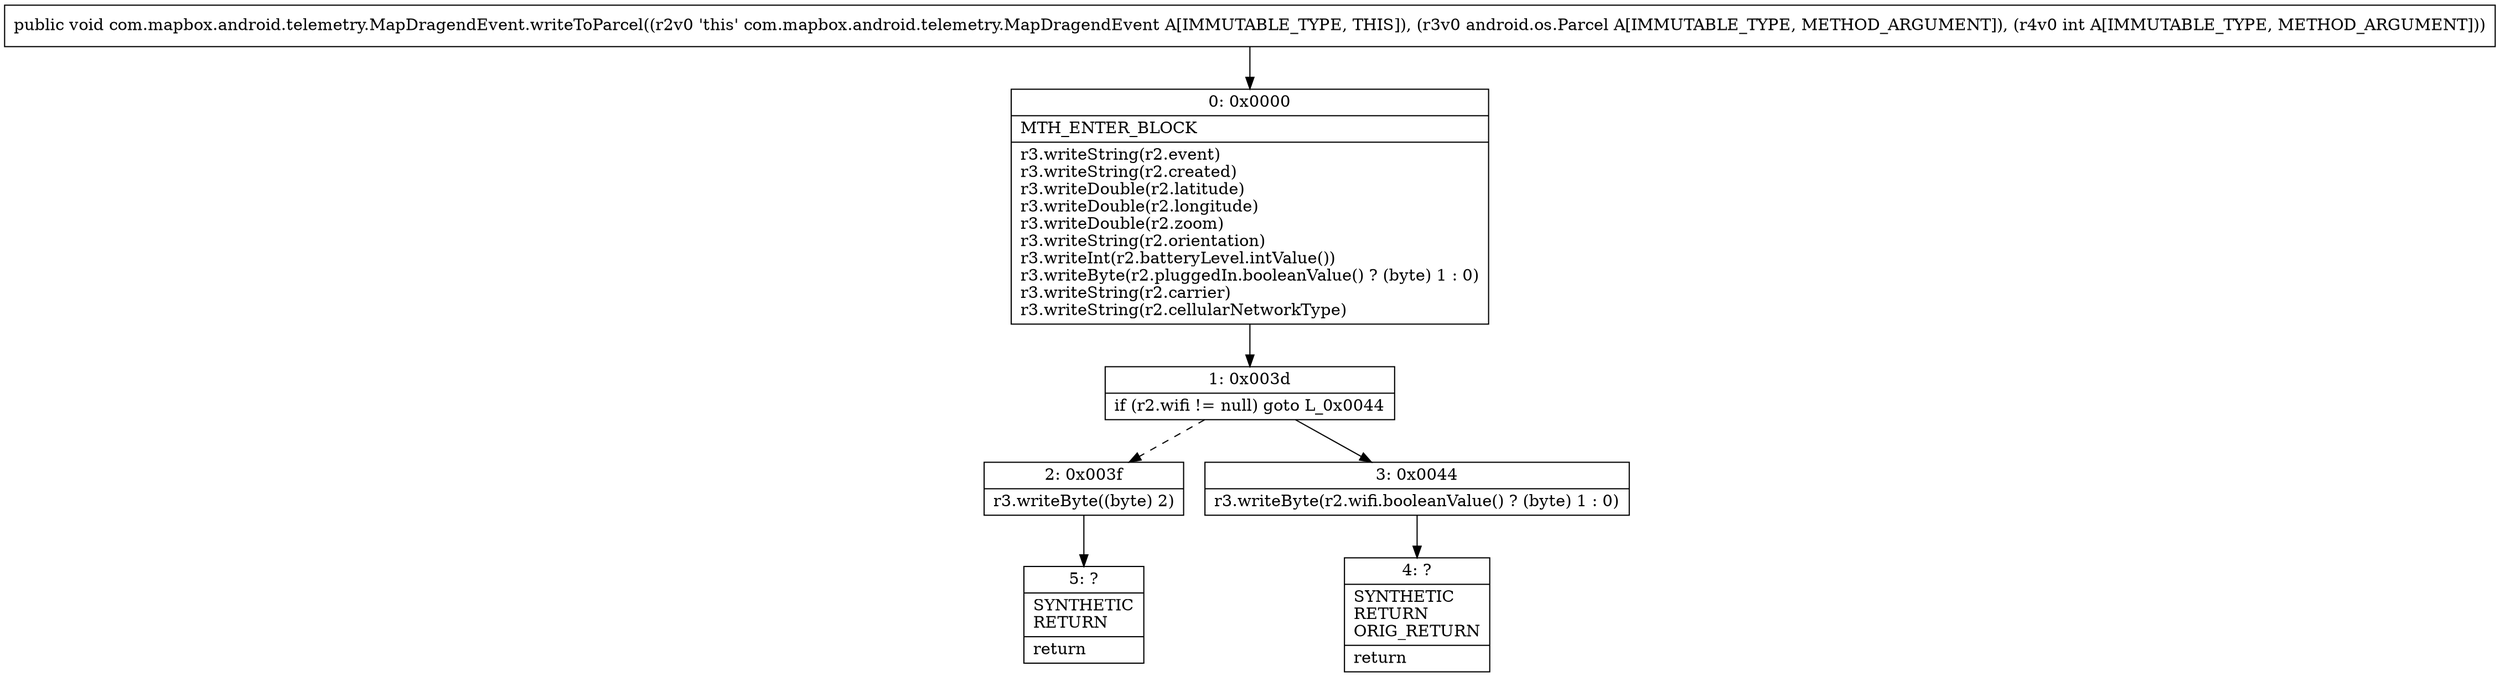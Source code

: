 digraph "CFG forcom.mapbox.android.telemetry.MapDragendEvent.writeToParcel(Landroid\/os\/Parcel;I)V" {
Node_0 [shape=record,label="{0\:\ 0x0000|MTH_ENTER_BLOCK\l|r3.writeString(r2.event)\lr3.writeString(r2.created)\lr3.writeDouble(r2.latitude)\lr3.writeDouble(r2.longitude)\lr3.writeDouble(r2.zoom)\lr3.writeString(r2.orientation)\lr3.writeInt(r2.batteryLevel.intValue())\lr3.writeByte(r2.pluggedIn.booleanValue() ? (byte) 1 : 0)\lr3.writeString(r2.carrier)\lr3.writeString(r2.cellularNetworkType)\l}"];
Node_1 [shape=record,label="{1\:\ 0x003d|if (r2.wifi != null) goto L_0x0044\l}"];
Node_2 [shape=record,label="{2\:\ 0x003f|r3.writeByte((byte) 2)\l}"];
Node_3 [shape=record,label="{3\:\ 0x0044|r3.writeByte(r2.wifi.booleanValue() ? (byte) 1 : 0)\l}"];
Node_4 [shape=record,label="{4\:\ ?|SYNTHETIC\lRETURN\lORIG_RETURN\l|return\l}"];
Node_5 [shape=record,label="{5\:\ ?|SYNTHETIC\lRETURN\l|return\l}"];
MethodNode[shape=record,label="{public void com.mapbox.android.telemetry.MapDragendEvent.writeToParcel((r2v0 'this' com.mapbox.android.telemetry.MapDragendEvent A[IMMUTABLE_TYPE, THIS]), (r3v0 android.os.Parcel A[IMMUTABLE_TYPE, METHOD_ARGUMENT]), (r4v0 int A[IMMUTABLE_TYPE, METHOD_ARGUMENT])) }"];
MethodNode -> Node_0;
Node_0 -> Node_1;
Node_1 -> Node_2[style=dashed];
Node_1 -> Node_3;
Node_2 -> Node_5;
Node_3 -> Node_4;
}

